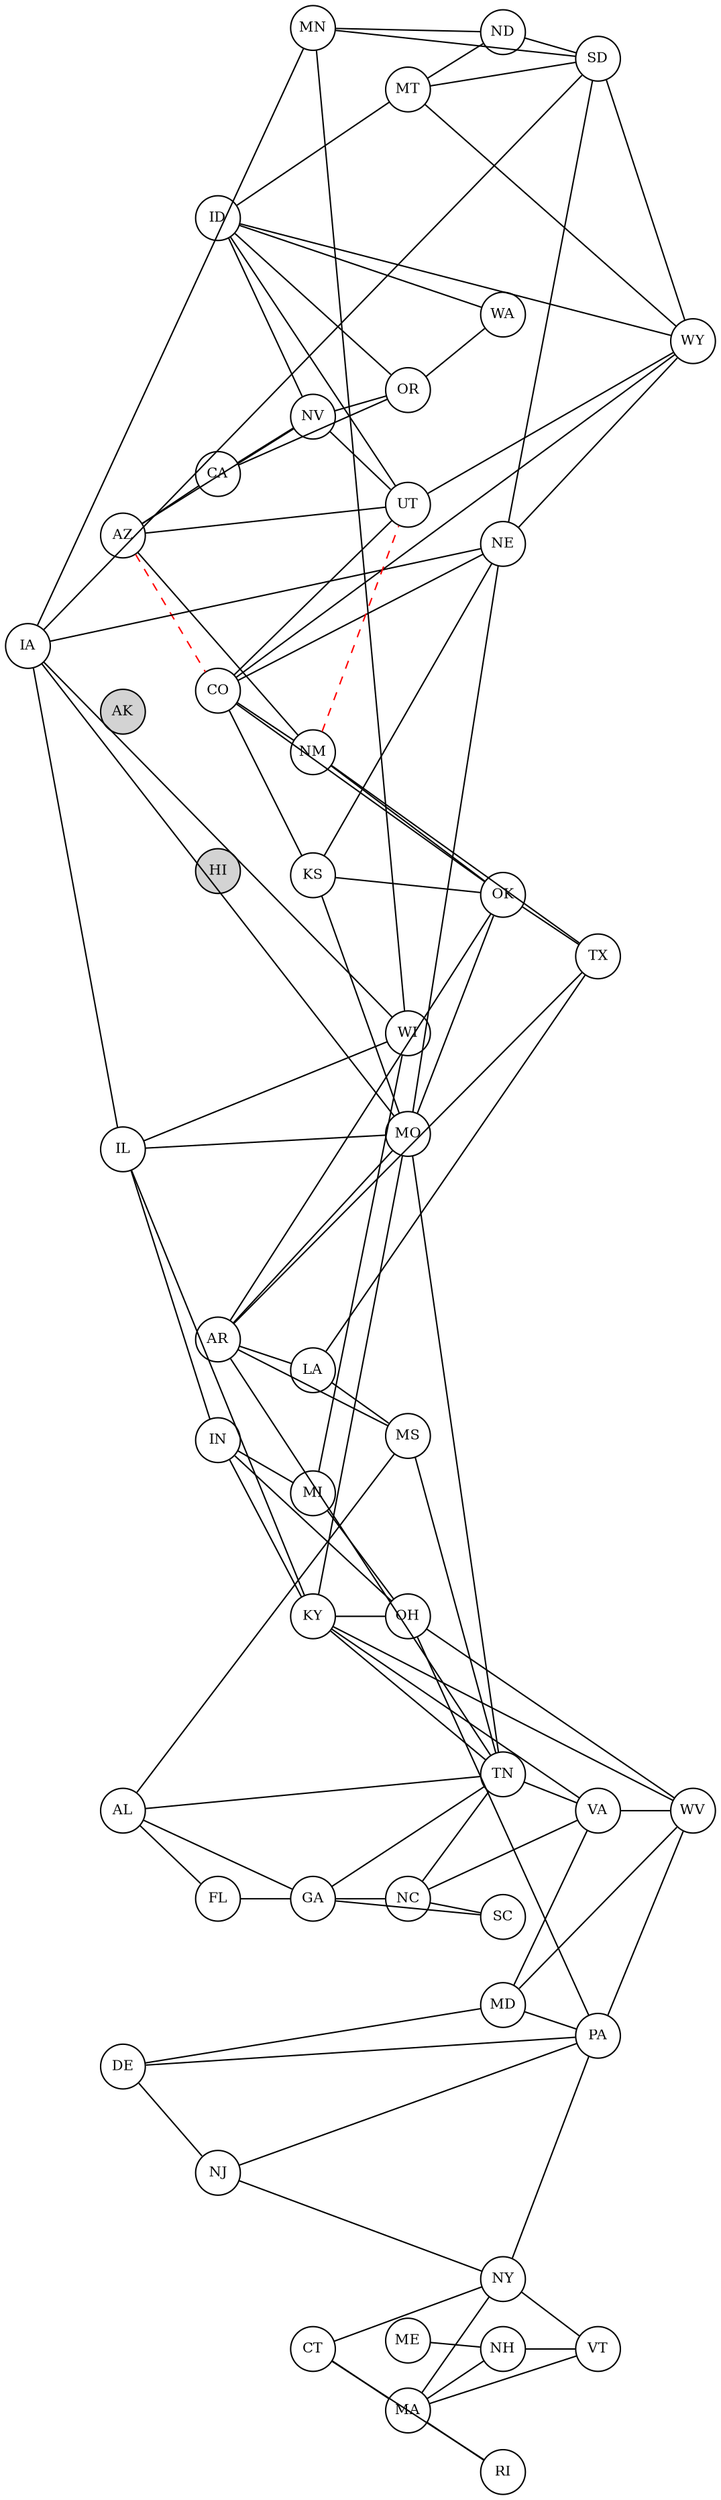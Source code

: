 strict graph States {
    rankdir=LR
    splines=line
    node [fixedsize=true fontsize=10 height=0.45 width=0.45]

    AK [pos="-119.00,31.00" style=filled fillcolor=lightgray]
    AL [pos="-86.90,32.32"]
    AR [pos="-91.83,35.20"]
    AZ [pos="-111.09,34.05"]
    CA [pos="-119.42,36.78"]
    CO [pos="-105.78,39.55"]
    CT [pos="-73.09,41.60"]
    DE [pos="-75.53,38.91"]
    FL [pos="-81.52,27.66"]
    GA [pos="-82.91,32.16"]
    HI [pos="-111.00,31.00" style=filled fillcolor=lightgray]
    IA [pos="-93.10,41.88"]
    ID [pos="-114.74,44.07"]
    IL [pos="-89.40,40.63"]
    IN [pos="-85.60,40.55"]
    KS [pos="-98.48,39.01"]
    KY [pos="-84.27,37.84"]
    LA [pos="-92.15,31.24"]
    MA [pos="-71.38,42.41"]
    MD [pos="-76.64,39.05"]
    ME [pos="-69.45,45.25"]
    MI [pos="-85.60,44.31"]
    MN [pos="-94.69,46.73"]
    MO [pos="-91.83,37.96"]
    MS [pos="-89.40,32.35"]
    MT [pos="-110.36,46.88"]
    NC [pos="-79.02,35.76"]
    ND [pos="-101.00,47.55"]
    NE [pos="-99.90,41.49"]
    NH [pos="-71.57,43.19"]
    NJ [pos="-74.41,40.06"]
    NM [pos="-105.03,34.97"]
    NV [pos="-116.42,38.80"]
    NY [pos="-74.22,43.30"]
    OH [pos="-82.91,40.42"]
    OK [pos="-97.09,35.01"]
    OR [pos="-120.55,43.80"]
    PA [pos="-77.19,41.20"]
    RI [pos="-71.48,41.58"]
    SC [pos="-81.16,33.84"]
    SD [pos="-99.90,43.97"]
    TN [pos="-86.58,35.52"]
    TX [pos="-99.90,31.97"]
    UT [pos="-111.09,39.32"]
    VA [pos="-78.66,37.43"]
    VT [pos="-72.58,44.56"]
    WA [pos="-120.74,47.75"]
    WI [pos="-88.79,43.78"]
    WV [pos="-80.45,38.60"]
    WY [pos="-107.29,43.08"]

    AL -- FL
    AL -- GA
    AL -- MS
    AL -- TN
    AR -- LA
    AR -- MO
    AR -- MS
    AR -- OK
    AR -- TN
    AR -- TX
    AZ -- CA
    AZ -- NM
    AZ -- NV
    AZ -- UT
    CA -- NV
    CA -- OR
    CO -- KS
    CO -- NE
    CO -- NM
    CO -- OK
    CO -- UT
    CO -- WY
    CT -- MA
    CT -- NY
    CT -- RI
    DE -- MD
    DE -- NJ
    DE -- PA
    FL -- GA
    GA -- NC
    GA -- SC
    GA -- TN
    IA -- IL
    IA -- MN
    IA -- MO
    IA -- NE
    IA -- SD
    IA -- WI
    ID -- MT
    ID -- NV
    ID -- OR
    ID -- UT
    ID -- WA
    ID -- WY
    IL -- IN
    IL -- KY
    IL -- MO
    IL -- WI
    IN -- KY
    IN -- MI
    IN -- OH
    KS -- MO
    KS -- NE
    KS -- OK
    KY -- MO
    KY -- OH
    KY -- TN
    KY -- VA
    KY -- WV
    LA -- MS
    LA -- TX
    MA -- NH
    MA -- NY
    MA -- RI
    MA -- VT
    MD -- PA
    MD -- VA
    MD -- WV
    ME -- NH
    MI -- OH
    MI -- WI
    MN -- ND
    MN -- SD
    MN -- WI
    MO -- NE
    MO -- OK
    MO -- TN
    MS -- TN
    MT -- ND
    MT -- SD
    MT -- WY
    NC -- SC
    NC -- TN
    NC -- VA
    ND -- SD
    NE -- SD
    NE -- WY
    NH -- VT
    NJ -- NY
    NJ -- PA
    NM -- OK
    NM -- TX
    NV -- OR
    NV -- UT
    NY -- PA
    NY -- VT
    OH -- PA
    OH -- WV
    OK -- TX
    OR -- WA
    PA -- WV
    SD -- WY
    TN -- VA
    UT -- WY
    VA -- WV
    AZ -- CO [color=red style=dashed]
    NM -- UT [color=red style=dashed]

    AK -- HI [style=invis]
    AK -- CA [style=invis]
    HI -- TX [style=invis]
    NJ -- CT [style=invis]
    NJ -- MD [style=invis]
}
